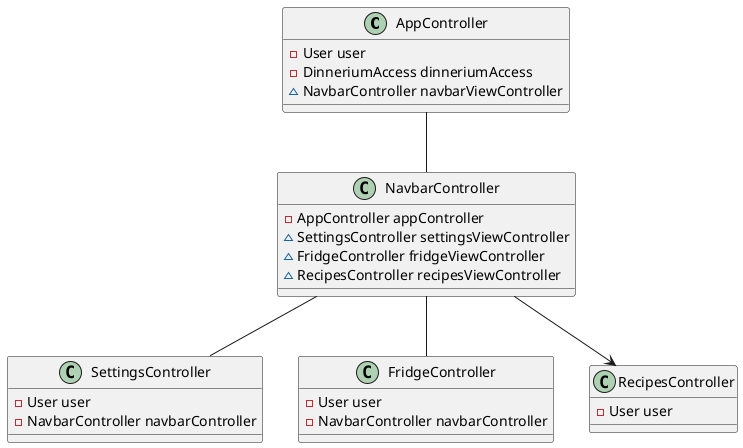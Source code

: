 @startuml

class AppController {
    - User user
    - DinneriumAccess dinneriumAccess
    ~ NavbarController navbarViewController
}

class SettingsController {
    - User user 
    - NavbarController navbarController
}

class NavbarController {
    - AppController appController
    ~ SettingsController settingsViewController
    ~ FridgeController fridgeViewController
    ~ RecipesController recipesViewController
}

class FridgeController {
    - User user
    - NavbarController navbarController
}

class RecipesController {
    - User user
}

NavbarController -- FridgeController
NavbarController -- SettingsController
NavbarController --> RecipesController
AppController -- NavbarController

@enduml